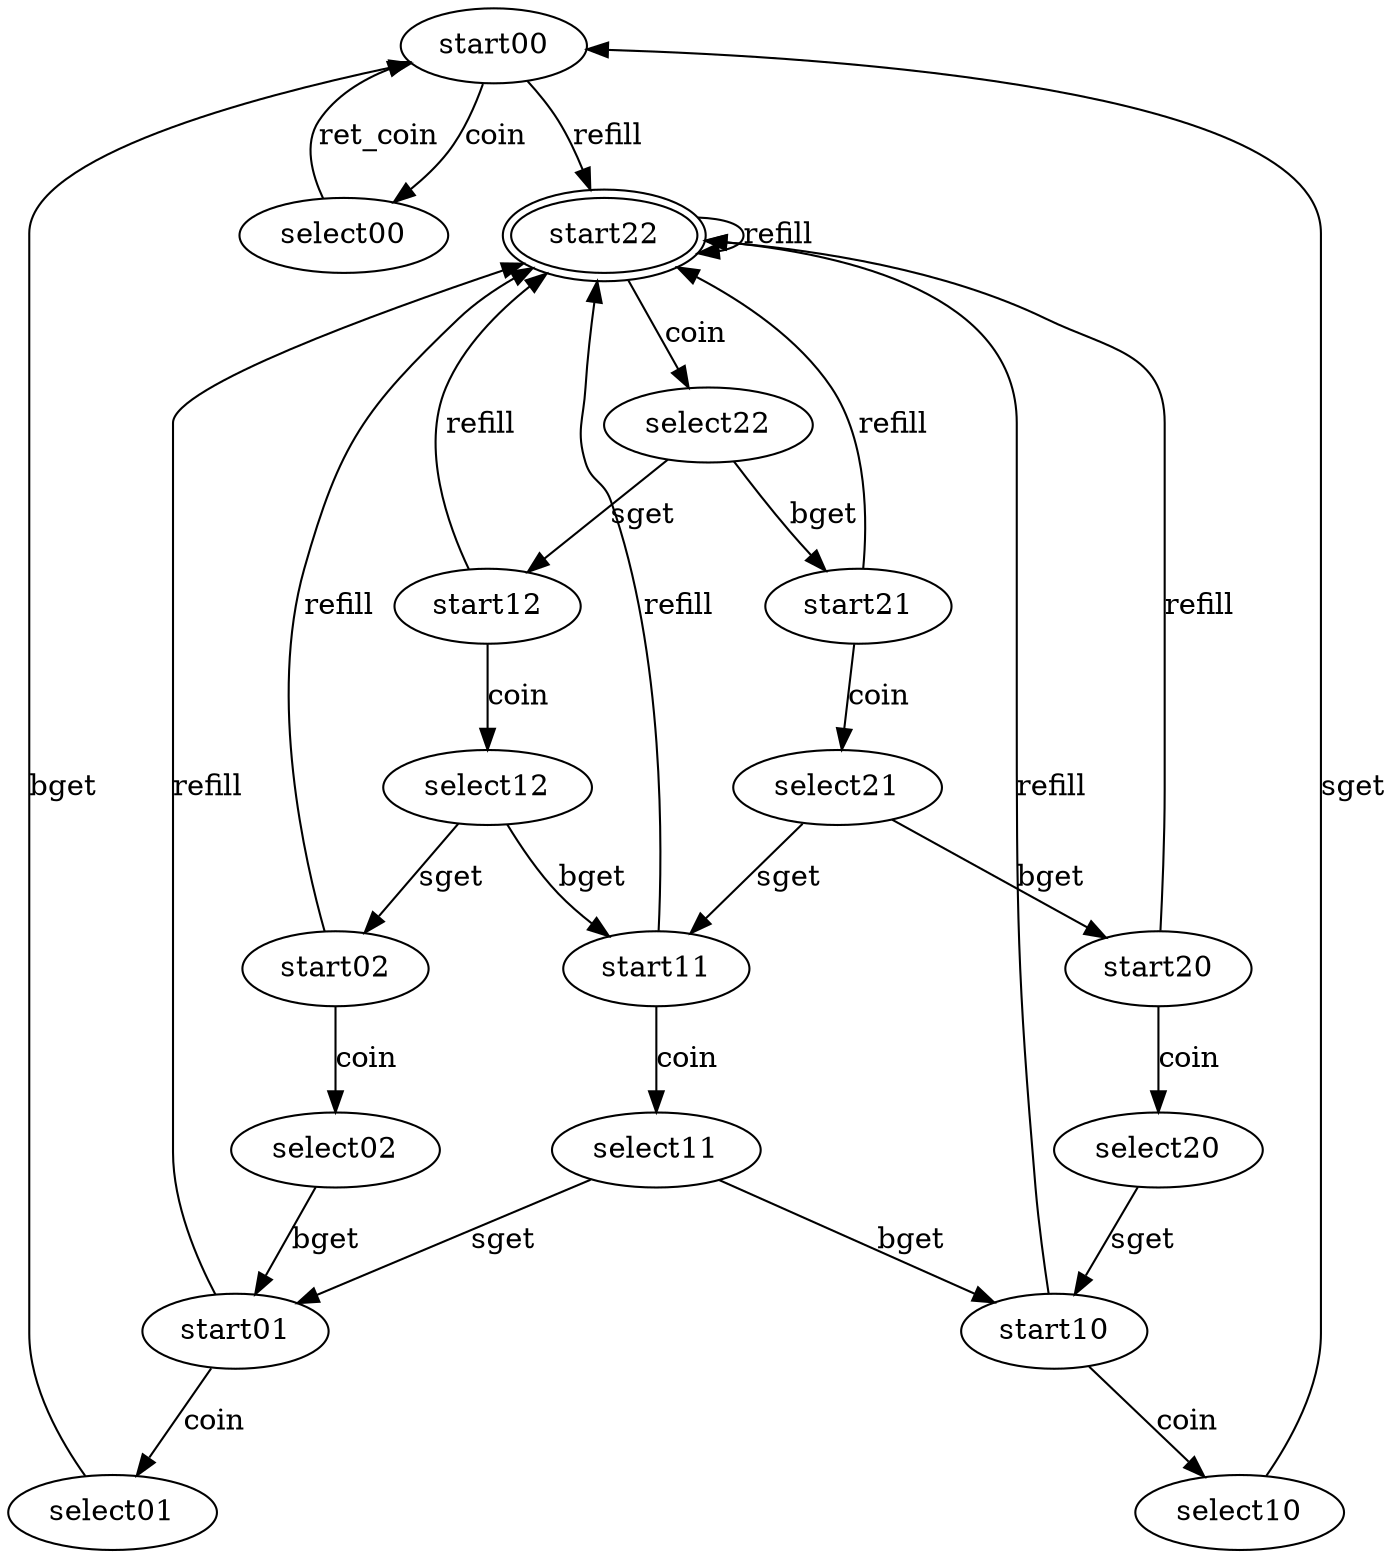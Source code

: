 digraph G { 
start00->start22[label="refill"]
start00->select00[label="coin"]
start01->start22[label="refill"]
start01->select01[label="coin"]
start02->start22[label="refill"]
start02->select02[label="coin"]
start10->start22[label="refill"]
start10->select10[label="coin"]
start11->start22[label="refill"]
start11->select11[label="coin"]
start12->start22[label="refill"]
start12->select12[label="coin"]
start20->start22[label="refill"]
start20->select20[label="coin"]
start21->start22[label="refill"]
start21->select21[label="coin"]
start22->start22[label="refill"]
start22[peripheries=2]
start22->select22[label="coin"]
start22[peripheries=2]
select00->start00[label="ret_coin"]
select01->start00[label="bget"]
select02->start01[label="bget"]
select10->start00[label="sget"]
select11->start01[label="sget"]
select11->start10[label="bget"]
select12->start02[label="sget"]
select12->start11[label="bget"]
select20->start10[label="sget"]
select21->start11[label="sget"]
select21->start20[label="bget"]
select22->start12[label="sget"]
select22->start21[label="bget"]
}